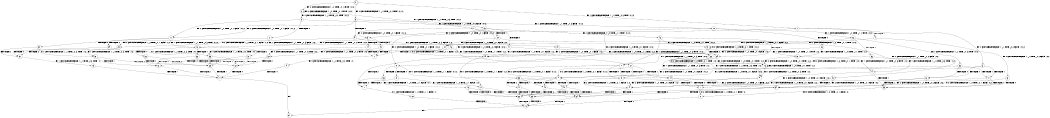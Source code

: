 digraph BCG {
size = "7, 10.5";
center = TRUE;
node [shape = circle];
0 [peripheries = 2];
0 -> 1 [label = "EX !1 !ATOMIC_EXCH_BRANCH (1, +1, TRUE, +0, 3, TRUE) !:0:1:2:"];
0 -> 2 [label = "EX !2 !ATOMIC_EXCH_BRANCH (1, +0, TRUE, +0, 1, TRUE) !:0:1:2:"];
0 -> 3 [label = "EX !0 !ATOMIC_EXCH_BRANCH (1, +1, TRUE, +0, 2, TRUE) !:0:1:2:"];
1 -> 4 [label = "TERMINATE !1"];
1 -> 5 [label = "EX !2 !ATOMIC_EXCH_BRANCH (1, +0, TRUE, +0, 1, FALSE) !:0:1:2:"];
1 -> 6 [label = "EX !0 !ATOMIC_EXCH_BRANCH (1, +1, TRUE, +0, 2, FALSE) !:0:1:2:"];
2 -> 7 [label = "EX !1 !ATOMIC_EXCH_BRANCH (1, +1, TRUE, +0, 3, TRUE) !:0:1:2:"];
2 -> 8 [label = "EX !0 !ATOMIC_EXCH_BRANCH (1, +1, TRUE, +0, 2, TRUE) !:0:1:2:"];
2 -> 2 [label = "EX !2 !ATOMIC_EXCH_BRANCH (1, +0, TRUE, +0, 1, TRUE) !:0:1:2:"];
3 -> 9 [label = "TERMINATE !0"];
3 -> 10 [label = "EX !1 !ATOMIC_EXCH_BRANCH (1, +1, TRUE, +0, 3, FALSE) !:0:1:2:"];
3 -> 11 [label = "EX !2 !ATOMIC_EXCH_BRANCH (1, +0, TRUE, +0, 1, FALSE) !:0:1:2:"];
4 -> 12 [label = "EX !2 !ATOMIC_EXCH_BRANCH (1, +0, TRUE, +0, 1, FALSE) !:0:2:"];
4 -> 13 [label = "EX !0 !ATOMIC_EXCH_BRANCH (1, +1, TRUE, +0, 2, FALSE) !:0:2:"];
5 -> 14 [label = "TERMINATE !1"];
5 -> 15 [label = "TERMINATE !2"];
5 -> 16 [label = "EX !0 !ATOMIC_EXCH_BRANCH (1, +1, TRUE, +0, 2, TRUE) !:0:1:2:"];
6 -> 17 [label = "TERMINATE !1"];
6 -> 18 [label = "TERMINATE !0"];
6 -> 19 [label = "EX !2 !ATOMIC_EXCH_BRANCH (1, +0, TRUE, +0, 1, FALSE) !:0:1:2:"];
7 -> 20 [label = "TERMINATE !1"];
7 -> 21 [label = "EX !0 !ATOMIC_EXCH_BRANCH (1, +1, TRUE, +0, 2, FALSE) !:0:1:2:"];
7 -> 5 [label = "EX !2 !ATOMIC_EXCH_BRANCH (1, +0, TRUE, +0, 1, FALSE) !:0:1:2:"];
8 -> 22 [label = "TERMINATE !0"];
8 -> 23 [label = "EX !1 !ATOMIC_EXCH_BRANCH (1, +1, TRUE, +0, 3, FALSE) !:0:1:2:"];
8 -> 11 [label = "EX !2 !ATOMIC_EXCH_BRANCH (1, +0, TRUE, +0, 1, FALSE) !:0:1:2:"];
9 -> 24 [label = "EX !1 !ATOMIC_EXCH_BRANCH (1, +1, TRUE, +0, 3, FALSE) !:1:2:"];
9 -> 25 [label = "EX !2 !ATOMIC_EXCH_BRANCH (1, +0, TRUE, +0, 1, FALSE) !:1:2:"];
10 -> 26 [label = "TERMINATE !0"];
10 -> 27 [label = "EX !2 !ATOMIC_EXCH_BRANCH (1, +0, TRUE, +0, 1, FALSE) !:0:1:2:"];
10 -> 28 [label = "EX !1 !ATOMIC_EXCH_BRANCH (1, +0, TRUE, +1, 1, TRUE) !:0:1:2:"];
11 -> 29 [label = "TERMINATE !2"];
11 -> 30 [label = "TERMINATE !0"];
11 -> 16 [label = "EX !1 !ATOMIC_EXCH_BRANCH (1, +1, TRUE, +0, 3, TRUE) !:0:1:2:"];
12 -> 31 [label = "TERMINATE !2"];
12 -> 32 [label = "EX !0 !ATOMIC_EXCH_BRANCH (1, +1, TRUE, +0, 2, TRUE) !:0:2:"];
13 -> 33 [label = "TERMINATE !0"];
13 -> 34 [label = "EX !2 !ATOMIC_EXCH_BRANCH (1, +0, TRUE, +0, 1, FALSE) !:0:2:"];
14 -> 31 [label = "TERMINATE !2"];
14 -> 32 [label = "EX !0 !ATOMIC_EXCH_BRANCH (1, +1, TRUE, +0, 2, TRUE) !:0:2:"];
15 -> 31 [label = "TERMINATE !1"];
15 -> 35 [label = "EX !0 !ATOMIC_EXCH_BRANCH (1, +1, TRUE, +0, 2, TRUE) !:0:1:"];
16 -> 36 [label = "TERMINATE !1"];
16 -> 37 [label = "TERMINATE !2"];
16 -> 38 [label = "TERMINATE !0"];
17 -> 33 [label = "TERMINATE !0"];
17 -> 34 [label = "EX !2 !ATOMIC_EXCH_BRANCH (1, +0, TRUE, +0, 1, FALSE) !:0:2:"];
18 -> 33 [label = "TERMINATE !1"];
18 -> 39 [label = "EX !2 !ATOMIC_EXCH_BRANCH (1, +0, TRUE, +0, 1, FALSE) !:1:2:"];
19 -> 40 [label = "TERMINATE !1"];
19 -> 41 [label = "TERMINATE !2"];
19 -> 42 [label = "TERMINATE !0"];
20 -> 43 [label = "EX !0 !ATOMIC_EXCH_BRANCH (1, +1, TRUE, +0, 2, FALSE) !:0:2:"];
20 -> 12 [label = "EX !2 !ATOMIC_EXCH_BRANCH (1, +0, TRUE, +0, 1, FALSE) !:0:2:"];
21 -> 44 [label = "TERMINATE !1"];
21 -> 45 [label = "TERMINATE !0"];
21 -> 19 [label = "EX !2 !ATOMIC_EXCH_BRANCH (1, +0, TRUE, +0, 1, FALSE) !:0:1:2:"];
22 -> 46 [label = "EX !1 !ATOMIC_EXCH_BRANCH (1, +1, TRUE, +0, 3, FALSE) !:1:2:"];
22 -> 25 [label = "EX !2 !ATOMIC_EXCH_BRANCH (1, +0, TRUE, +0, 1, FALSE) !:1:2:"];
23 -> 47 [label = "TERMINATE !0"];
23 -> 27 [label = "EX !2 !ATOMIC_EXCH_BRANCH (1, +0, TRUE, +0, 1, FALSE) !:0:1:2:"];
23 -> 48 [label = "EX !1 !ATOMIC_EXCH_BRANCH (1, +0, TRUE, +1, 1, TRUE) !:0:1:2:"];
24 -> 49 [label = "EX !2 !ATOMIC_EXCH_BRANCH (1, +0, TRUE, +0, 1, FALSE) !:1:2:"];
24 -> 50 [label = "EX !1 !ATOMIC_EXCH_BRANCH (1, +0, TRUE, +1, 1, TRUE) !:1:2:"];
25 -> 51 [label = "TERMINATE !2"];
25 -> 52 [label = "EX !1 !ATOMIC_EXCH_BRANCH (1, +1, TRUE, +0, 3, TRUE) !:1:2:"];
26 -> 49 [label = "EX !2 !ATOMIC_EXCH_BRANCH (1, +0, TRUE, +0, 1, FALSE) !:1:2:"];
26 -> 50 [label = "EX !1 !ATOMIC_EXCH_BRANCH (1, +0, TRUE, +1, 1, TRUE) !:1:2:"];
27 -> 53 [label = "TERMINATE !2"];
27 -> 54 [label = "TERMINATE !0"];
27 -> 55 [label = "EX !1 !ATOMIC_EXCH_BRANCH (1, +0, TRUE, +1, 1, FALSE) !:0:1:2:"];
28 -> 56 [label = "TERMINATE !0"];
28 -> 57 [label = "EX !2 !ATOMIC_EXCH_BRANCH (1, +0, TRUE, +0, 1, TRUE) !:0:1:2:"];
28 -> 58 [label = "EX !1 !ATOMIC_EXCH_BRANCH (1, +1, TRUE, +0, 3, TRUE) !:0:1:2:"];
29 -> 51 [label = "TERMINATE !0"];
29 -> 35 [label = "EX !1 !ATOMIC_EXCH_BRANCH (1, +1, TRUE, +0, 3, TRUE) !:0:1:"];
30 -> 51 [label = "TERMINATE !2"];
30 -> 52 [label = "EX !1 !ATOMIC_EXCH_BRANCH (1, +1, TRUE, +0, 3, TRUE) !:1:2:"];
31 -> 59 [label = "EX !0 !ATOMIC_EXCH_BRANCH (1, +1, TRUE, +0, 2, TRUE) !:0:"];
32 -> 60 [label = "TERMINATE !2"];
32 -> 61 [label = "TERMINATE !0"];
33 -> 62 [label = "EX !2 !ATOMIC_EXCH_BRANCH (1, +0, TRUE, +0, 1, FALSE) !:2:"];
34 -> 63 [label = "TERMINATE !2"];
34 -> 64 [label = "TERMINATE !0"];
35 -> 60 [label = "TERMINATE !1"];
35 -> 65 [label = "TERMINATE !0"];
36 -> 60 [label = "TERMINATE !2"];
36 -> 61 [label = "TERMINATE !0"];
37 -> 60 [label = "TERMINATE !1"];
37 -> 65 [label = "TERMINATE !0"];
38 -> 61 [label = "TERMINATE !1"];
38 -> 65 [label = "TERMINATE !2"];
39 -> 64 [label = "TERMINATE !1"];
39 -> 66 [label = "TERMINATE !2"];
40 -> 63 [label = "TERMINATE !2"];
40 -> 64 [label = "TERMINATE !0"];
41 -> 63 [label = "TERMINATE !1"];
41 -> 66 [label = "TERMINATE !0"];
42 -> 64 [label = "TERMINATE !1"];
42 -> 66 [label = "TERMINATE !2"];
43 -> 67 [label = "TERMINATE !0"];
43 -> 34 [label = "EX !2 !ATOMIC_EXCH_BRANCH (1, +0, TRUE, +0, 1, FALSE) !:0:2:"];
44 -> 67 [label = "TERMINATE !0"];
44 -> 34 [label = "EX !2 !ATOMIC_EXCH_BRANCH (1, +0, TRUE, +0, 1, FALSE) !:0:2:"];
45 -> 67 [label = "TERMINATE !1"];
45 -> 39 [label = "EX !2 !ATOMIC_EXCH_BRANCH (1, +0, TRUE, +0, 1, FALSE) !:1:2:"];
46 -> 49 [label = "EX !2 !ATOMIC_EXCH_BRANCH (1, +0, TRUE, +0, 1, FALSE) !:1:2:"];
46 -> 68 [label = "EX !1 !ATOMIC_EXCH_BRANCH (1, +0, TRUE, +1, 1, TRUE) !:1:2:"];
47 -> 49 [label = "EX !2 !ATOMIC_EXCH_BRANCH (1, +0, TRUE, +0, 1, FALSE) !:1:2:"];
47 -> 68 [label = "EX !1 !ATOMIC_EXCH_BRANCH (1, +0, TRUE, +1, 1, TRUE) !:1:2:"];
48 -> 69 [label = "TERMINATE !0"];
48 -> 57 [label = "EX !2 !ATOMIC_EXCH_BRANCH (1, +0, TRUE, +0, 1, TRUE) !:0:1:2:"];
48 -> 70 [label = "EX !1 !ATOMIC_EXCH_BRANCH (1, +1, TRUE, +0, 3, TRUE) !:0:1:2:"];
49 -> 71 [label = "TERMINATE !2"];
49 -> 72 [label = "EX !1 !ATOMIC_EXCH_BRANCH (1, +0, TRUE, +1, 1, FALSE) !:1:2:"];
50 -> 73 [label = "EX !2 !ATOMIC_EXCH_BRANCH (1, +0, TRUE, +0, 1, TRUE) !:1:2:"];
50 -> 74 [label = "EX !1 !ATOMIC_EXCH_BRANCH (1, +1, TRUE, +0, 3, TRUE) !:1:2:"];
51 -> 75 [label = "EX !1 !ATOMIC_EXCH_BRANCH (1, +1, TRUE, +0, 3, TRUE) !:1:"];
52 -> 61 [label = "TERMINATE !1"];
52 -> 65 [label = "TERMINATE !2"];
53 -> 71 [label = "TERMINATE !0"];
53 -> 76 [label = "EX !1 !ATOMIC_EXCH_BRANCH (1, +0, TRUE, +1, 1, FALSE) !:0:1:"];
54 -> 71 [label = "TERMINATE !2"];
54 -> 72 [label = "EX !1 !ATOMIC_EXCH_BRANCH (1, +0, TRUE, +1, 1, FALSE) !:1:2:"];
55 -> 40 [label = "TERMINATE !1"];
55 -> 41 [label = "TERMINATE !2"];
55 -> 42 [label = "TERMINATE !0"];
56 -> 73 [label = "EX !2 !ATOMIC_EXCH_BRANCH (1, +0, TRUE, +0, 1, TRUE) !:1:2:"];
56 -> 74 [label = "EX !1 !ATOMIC_EXCH_BRANCH (1, +1, TRUE, +0, 3, TRUE) !:1:2:"];
57 -> 69 [label = "TERMINATE !0"];
57 -> 57 [label = "EX !2 !ATOMIC_EXCH_BRANCH (1, +0, TRUE, +0, 1, TRUE) !:0:1:2:"];
57 -> 70 [label = "EX !1 !ATOMIC_EXCH_BRANCH (1, +1, TRUE, +0, 3, TRUE) !:0:1:2:"];
58 -> 17 [label = "TERMINATE !1"];
58 -> 18 [label = "TERMINATE !0"];
58 -> 19 [label = "EX !2 !ATOMIC_EXCH_BRANCH (1, +0, TRUE, +0, 1, FALSE) !:0:1:2:"];
59 -> 77 [label = "TERMINATE !0"];
60 -> 77 [label = "TERMINATE !0"];
61 -> 77 [label = "TERMINATE !2"];
62 -> 78 [label = "TERMINATE !2"];
63 -> 78 [label = "TERMINATE !0"];
64 -> 78 [label = "TERMINATE !2"];
65 -> 77 [label = "TERMINATE !1"];
66 -> 78 [label = "TERMINATE !1"];
67 -> 62 [label = "EX !2 !ATOMIC_EXCH_BRANCH (1, +0, TRUE, +0, 1, FALSE) !:2:"];
68 -> 73 [label = "EX !2 !ATOMIC_EXCH_BRANCH (1, +0, TRUE, +0, 1, TRUE) !:1:2:"];
68 -> 79 [label = "EX !1 !ATOMIC_EXCH_BRANCH (1, +1, TRUE, +0, 3, TRUE) !:1:2:"];
69 -> 73 [label = "EX !2 !ATOMIC_EXCH_BRANCH (1, +0, TRUE, +0, 1, TRUE) !:1:2:"];
69 -> 79 [label = "EX !1 !ATOMIC_EXCH_BRANCH (1, +1, TRUE, +0, 3, TRUE) !:1:2:"];
70 -> 44 [label = "TERMINATE !1"];
70 -> 45 [label = "TERMINATE !0"];
70 -> 19 [label = "EX !2 !ATOMIC_EXCH_BRANCH (1, +0, TRUE, +0, 1, FALSE) !:0:1:2:"];
71 -> 80 [label = "EX !1 !ATOMIC_EXCH_BRANCH (1, +0, TRUE, +1, 1, FALSE) !:1:"];
72 -> 64 [label = "TERMINATE !1"];
72 -> 66 [label = "TERMINATE !2"];
73 -> 73 [label = "EX !2 !ATOMIC_EXCH_BRANCH (1, +0, TRUE, +0, 1, TRUE) !:1:2:"];
73 -> 79 [label = "EX !1 !ATOMIC_EXCH_BRANCH (1, +1, TRUE, +0, 3, TRUE) !:1:2:"];
74 -> 33 [label = "TERMINATE !1"];
74 -> 39 [label = "EX !2 !ATOMIC_EXCH_BRANCH (1, +0, TRUE, +0, 1, FALSE) !:1:2:"];
75 -> 77 [label = "TERMINATE !1"];
76 -> 63 [label = "TERMINATE !1"];
76 -> 66 [label = "TERMINATE !0"];
77 -> 81 [label = "exit"];
78 -> 81 [label = "exit"];
79 -> 67 [label = "TERMINATE !1"];
79 -> 39 [label = "EX !2 !ATOMIC_EXCH_BRANCH (1, +0, TRUE, +0, 1, FALSE) !:1:2:"];
80 -> 78 [label = "TERMINATE !1"];
}
